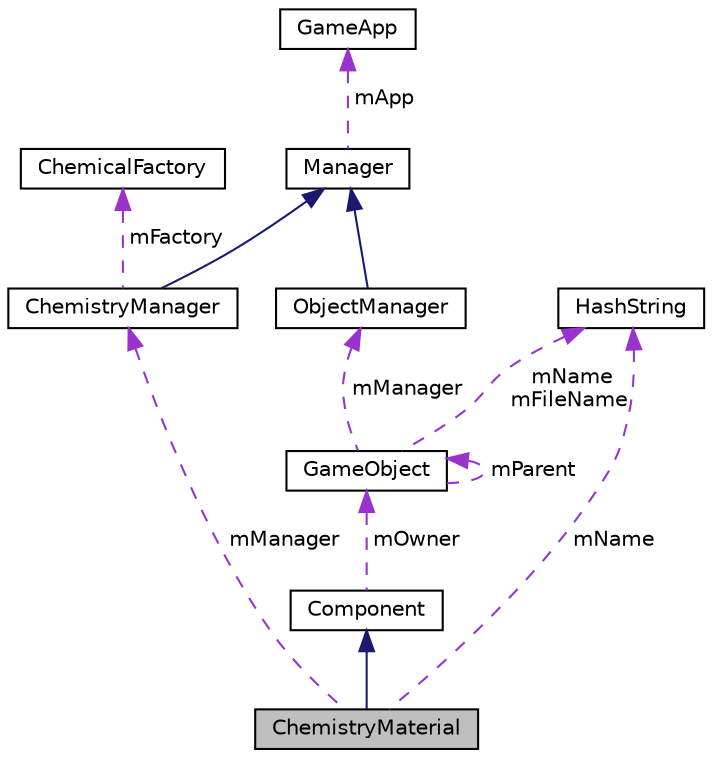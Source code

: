 digraph "ChemistryMaterial"
{
  edge [fontname="Helvetica",fontsize="10",labelfontname="Helvetica",labelfontsize="10"];
  node [fontname="Helvetica",fontsize="10",shape=record];
  Node1 [label="ChemistryMaterial",height=0.2,width=0.4,color="black", fillcolor="grey75", style="filled", fontcolor="black"];
  Node2 -> Node1 [dir="back",color="midnightblue",fontsize="10",style="solid"];
  Node2 [label="Component",height=0.2,width=0.4,color="black", fillcolor="white", style="filled",URL="$classComponent.html"];
  Node3 -> Node2 [dir="back",color="darkorchid3",fontsize="10",style="dashed",label=" mOwner" ];
  Node3 [label="GameObject",height=0.2,width=0.4,color="black", fillcolor="white", style="filled",URL="$classGameObject.html"];
  Node3 -> Node3 [dir="back",color="darkorchid3",fontsize="10",style="dashed",label=" mParent" ];
  Node4 -> Node3 [dir="back",color="darkorchid3",fontsize="10",style="dashed",label=" mManager" ];
  Node4 [label="ObjectManager",height=0.2,width=0.4,color="black", fillcolor="white", style="filled",URL="$classObjectManager.html"];
  Node5 -> Node4 [dir="back",color="midnightblue",fontsize="10",style="solid"];
  Node5 [label="Manager",height=0.2,width=0.4,color="black", fillcolor="white", style="filled",URL="$classManager.html"];
  Node6 -> Node5 [dir="back",color="darkorchid3",fontsize="10",style="dashed",label=" mApp" ];
  Node6 [label="GameApp",height=0.2,width=0.4,color="black", fillcolor="white", style="filled",URL="$classGameApp.html"];
  Node7 -> Node3 [dir="back",color="darkorchid3",fontsize="10",style="dashed",label=" mName\nmFileName" ];
  Node7 [label="HashString",height=0.2,width=0.4,color="black", fillcolor="white", style="filled",URL="$classHashString.html"];
  Node8 -> Node1 [dir="back",color="darkorchid3",fontsize="10",style="dashed",label=" mManager" ];
  Node8 [label="ChemistryManager",height=0.2,width=0.4,color="black", fillcolor="white", style="filled",URL="$classChemistryManager.html"];
  Node5 -> Node8 [dir="back",color="midnightblue",fontsize="10",style="solid"];
  Node9 -> Node8 [dir="back",color="darkorchid3",fontsize="10",style="dashed",label=" mFactory" ];
  Node9 [label="ChemicalFactory",height=0.2,width=0.4,color="black", fillcolor="white", style="filled",URL="$classChemicalFactory.html"];
  Node7 -> Node1 [dir="back",color="darkorchid3",fontsize="10",style="dashed",label=" mName" ];
}
